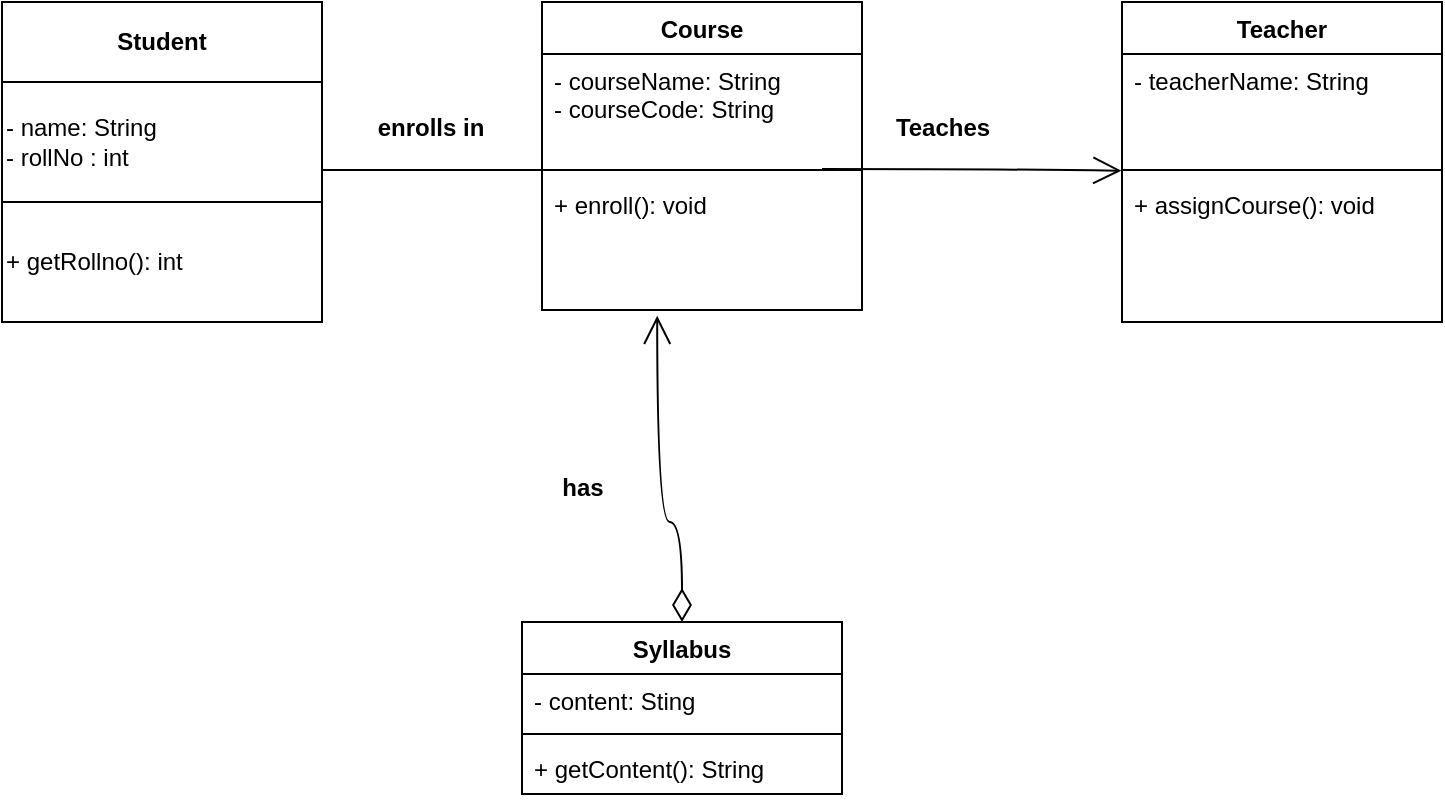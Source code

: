 <mxfile version="27.0.9">
  <diagram id="C5RBs43oDa-KdzZeNtuy" name="Page-1">
    <mxGraphModel dx="992" dy="551" grid="1" gridSize="10" guides="1" tooltips="1" connect="1" arrows="1" fold="1" page="1" pageScale="1" pageWidth="827" pageHeight="1169" math="0" shadow="0">
      <root>
        <mxCell id="WIyWlLk6GJQsqaUBKTNV-0" />
        <mxCell id="WIyWlLk6GJQsqaUBKTNV-1" parent="WIyWlLk6GJQsqaUBKTNV-0" />
        <mxCell id="WPaJV7UruzwQLS_bsCFg-2" value="&lt;b&gt;Student&lt;/b&gt;" style="rounded=0;whiteSpace=wrap;html=1;" vertex="1" parent="WIyWlLk6GJQsqaUBKTNV-1">
          <mxGeometry x="70" y="180" width="160" height="40" as="geometry" />
        </mxCell>
        <mxCell id="WPaJV7UruzwQLS_bsCFg-3" value="- name: String&amp;nbsp;&lt;div&gt;- rollNo : int&lt;/div&gt;" style="rounded=0;whiteSpace=wrap;html=1;align=left;" vertex="1" parent="WIyWlLk6GJQsqaUBKTNV-1">
          <mxGeometry x="70" y="220" width="160" height="60" as="geometry" />
        </mxCell>
        <mxCell id="WPaJV7UruzwQLS_bsCFg-24" value="&lt;div&gt;+ getRollno(): int&lt;/div&gt;" style="rounded=0;whiteSpace=wrap;html=1;align=left;" vertex="1" parent="WIyWlLk6GJQsqaUBKTNV-1">
          <mxGeometry x="70" y="280" width="160" height="60" as="geometry" />
        </mxCell>
        <mxCell id="WPaJV7UruzwQLS_bsCFg-25" value="" style="line;strokeWidth=1;fillColor=none;align=left;verticalAlign=middle;spacingTop=-1;spacingLeft=3;spacingRight=3;rotatable=0;labelPosition=right;points=[];portConstraint=eastwest;strokeColor=inherit;" vertex="1" parent="WIyWlLk6GJQsqaUBKTNV-1">
          <mxGeometry x="230" y="260" width="110" height="8" as="geometry" />
        </mxCell>
        <mxCell id="WPaJV7UruzwQLS_bsCFg-26" value="Course" style="swimlane;fontStyle=1;align=center;verticalAlign=top;childLayout=stackLayout;horizontal=1;startSize=26;horizontalStack=0;resizeParent=1;resizeParentMax=0;resizeLast=0;collapsible=1;marginBottom=0;whiteSpace=wrap;html=1;" vertex="1" parent="WIyWlLk6GJQsqaUBKTNV-1">
          <mxGeometry x="340" y="180" width="160" height="154" as="geometry" />
        </mxCell>
        <mxCell id="WPaJV7UruzwQLS_bsCFg-27" value="- courseName: String&lt;div&gt;- courseCode: String&lt;/div&gt;" style="text;strokeColor=none;fillColor=none;align=left;verticalAlign=top;spacingLeft=4;spacingRight=4;overflow=hidden;rotatable=0;points=[[0,0.5],[1,0.5]];portConstraint=eastwest;whiteSpace=wrap;html=1;" vertex="1" parent="WPaJV7UruzwQLS_bsCFg-26">
          <mxGeometry y="26" width="160" height="54" as="geometry" />
        </mxCell>
        <mxCell id="WPaJV7UruzwQLS_bsCFg-28" value="" style="line;strokeWidth=1;fillColor=none;align=left;verticalAlign=middle;spacingTop=-1;spacingLeft=3;spacingRight=3;rotatable=0;labelPosition=right;points=[];portConstraint=eastwest;strokeColor=inherit;" vertex="1" parent="WPaJV7UruzwQLS_bsCFg-26">
          <mxGeometry y="80" width="160" height="8" as="geometry" />
        </mxCell>
        <mxCell id="WPaJV7UruzwQLS_bsCFg-29" value="+ enroll(): void" style="text;strokeColor=none;fillColor=none;align=left;verticalAlign=top;spacingLeft=4;spacingRight=4;overflow=hidden;rotatable=0;points=[[0,0.5],[1,0.5]];portConstraint=eastwest;whiteSpace=wrap;html=1;" vertex="1" parent="WPaJV7UruzwQLS_bsCFg-26">
          <mxGeometry y="88" width="160" height="66" as="geometry" />
        </mxCell>
        <mxCell id="WPaJV7UruzwQLS_bsCFg-30" value="enrolls in" style="text;align=center;fontStyle=1;verticalAlign=middle;spacingLeft=3;spacingRight=3;strokeColor=none;rotatable=0;points=[[0,0.5],[1,0.5]];portConstraint=eastwest;html=1;" vertex="1" parent="WIyWlLk6GJQsqaUBKTNV-1">
          <mxGeometry x="244" y="230" width="80" height="26" as="geometry" />
        </mxCell>
        <mxCell id="WPaJV7UruzwQLS_bsCFg-33" value="" style="endArrow=open;endFill=1;endSize=12;html=1;rounded=0;fontSize=12;curved=1;entryX=-0.002;entryY=1.081;entryDx=0;entryDy=0;entryPerimeter=0;" edge="1" parent="WIyWlLk6GJQsqaUBKTNV-1" target="WPaJV7UruzwQLS_bsCFg-35">
          <mxGeometry width="160" relative="1" as="geometry">
            <mxPoint x="480" y="263.5" as="sourcePoint" />
            <mxPoint x="590" y="264" as="targetPoint" />
            <Array as="points">
              <mxPoint x="570" y="263.5" />
            </Array>
          </mxGeometry>
        </mxCell>
        <mxCell id="WPaJV7UruzwQLS_bsCFg-34" value="Teacher" style="swimlane;fontStyle=1;align=center;verticalAlign=top;childLayout=stackLayout;horizontal=1;startSize=26;horizontalStack=0;resizeParent=1;resizeParentMax=0;resizeLast=0;collapsible=1;marginBottom=0;whiteSpace=wrap;html=1;" vertex="1" parent="WIyWlLk6GJQsqaUBKTNV-1">
          <mxGeometry x="630" y="180" width="160" height="160" as="geometry" />
        </mxCell>
        <mxCell id="WPaJV7UruzwQLS_bsCFg-35" value="- teacherName: String" style="text;strokeColor=none;fillColor=none;align=left;verticalAlign=top;spacingLeft=4;spacingRight=4;overflow=hidden;rotatable=0;points=[[0,0.5],[1,0.5]];portConstraint=eastwest;whiteSpace=wrap;html=1;" vertex="1" parent="WPaJV7UruzwQLS_bsCFg-34">
          <mxGeometry y="26" width="160" height="54" as="geometry" />
        </mxCell>
        <mxCell id="WPaJV7UruzwQLS_bsCFg-36" value="" style="line;strokeWidth=1;fillColor=none;align=left;verticalAlign=middle;spacingTop=-1;spacingLeft=3;spacingRight=3;rotatable=0;labelPosition=right;points=[];portConstraint=eastwest;strokeColor=inherit;" vertex="1" parent="WPaJV7UruzwQLS_bsCFg-34">
          <mxGeometry y="80" width="160" height="8" as="geometry" />
        </mxCell>
        <mxCell id="WPaJV7UruzwQLS_bsCFg-37" value="+ assignCourse(): void&amp;nbsp; &amp;nbsp;" style="text;strokeColor=none;fillColor=none;align=left;verticalAlign=top;spacingLeft=4;spacingRight=4;overflow=hidden;rotatable=0;points=[[0,0.5],[1,0.5]];portConstraint=eastwest;whiteSpace=wrap;html=1;" vertex="1" parent="WPaJV7UruzwQLS_bsCFg-34">
          <mxGeometry y="88" width="160" height="72" as="geometry" />
        </mxCell>
        <mxCell id="WPaJV7UruzwQLS_bsCFg-38" value="Teaches" style="text;align=center;fontStyle=1;verticalAlign=middle;spacingLeft=3;spacingRight=3;strokeColor=none;rotatable=0;points=[[0,0.5],[1,0.5]];portConstraint=eastwest;html=1;" vertex="1" parent="WIyWlLk6GJQsqaUBKTNV-1">
          <mxGeometry x="500" y="230" width="80" height="26" as="geometry" />
        </mxCell>
        <mxCell id="WPaJV7UruzwQLS_bsCFg-39" value="" style="endArrow=open;html=1;endSize=12;startArrow=diamondThin;startSize=14;startFill=0;edgeStyle=orthogonalEdgeStyle;align=left;verticalAlign=bottom;rounded=0;fontSize=12;curved=1;entryX=0.36;entryY=1.044;entryDx=0;entryDy=0;entryPerimeter=0;exitX=0.5;exitY=0;exitDx=0;exitDy=0;" edge="1" parent="WIyWlLk6GJQsqaUBKTNV-1" source="WPaJV7UruzwQLS_bsCFg-42" target="WPaJV7UruzwQLS_bsCFg-29">
          <mxGeometry x="-0.25" y="80" relative="1" as="geometry">
            <mxPoint x="410" y="470" as="sourcePoint" />
            <mxPoint x="410" y="460" as="targetPoint" />
            <Array as="points">
              <mxPoint x="410" y="440" />
              <mxPoint x="398" y="440" />
            </Array>
            <mxPoint as="offset" />
          </mxGeometry>
        </mxCell>
        <mxCell id="WPaJV7UruzwQLS_bsCFg-42" value="Syllabus" style="swimlane;fontStyle=1;align=center;verticalAlign=top;childLayout=stackLayout;horizontal=1;startSize=26;horizontalStack=0;resizeParent=1;resizeParentMax=0;resizeLast=0;collapsible=1;marginBottom=0;whiteSpace=wrap;html=1;" vertex="1" parent="WIyWlLk6GJQsqaUBKTNV-1">
          <mxGeometry x="330" y="490" width="160" height="86" as="geometry" />
        </mxCell>
        <mxCell id="WPaJV7UruzwQLS_bsCFg-43" value="- content: Sting" style="text;strokeColor=none;fillColor=none;align=left;verticalAlign=top;spacingLeft=4;spacingRight=4;overflow=hidden;rotatable=0;points=[[0,0.5],[1,0.5]];portConstraint=eastwest;whiteSpace=wrap;html=1;" vertex="1" parent="WPaJV7UruzwQLS_bsCFg-42">
          <mxGeometry y="26" width="160" height="26" as="geometry" />
        </mxCell>
        <mxCell id="WPaJV7UruzwQLS_bsCFg-44" value="" style="line;strokeWidth=1;fillColor=none;align=left;verticalAlign=middle;spacingTop=-1;spacingLeft=3;spacingRight=3;rotatable=0;labelPosition=right;points=[];portConstraint=eastwest;strokeColor=inherit;" vertex="1" parent="WPaJV7UruzwQLS_bsCFg-42">
          <mxGeometry y="52" width="160" height="8" as="geometry" />
        </mxCell>
        <mxCell id="WPaJV7UruzwQLS_bsCFg-45" value="+ getContent(): String" style="text;strokeColor=none;fillColor=none;align=left;verticalAlign=top;spacingLeft=4;spacingRight=4;overflow=hidden;rotatable=0;points=[[0,0.5],[1,0.5]];portConstraint=eastwest;whiteSpace=wrap;html=1;" vertex="1" parent="WPaJV7UruzwQLS_bsCFg-42">
          <mxGeometry y="60" width="160" height="26" as="geometry" />
        </mxCell>
        <mxCell id="WPaJV7UruzwQLS_bsCFg-47" value="has" style="text;align=center;fontStyle=1;verticalAlign=middle;spacingLeft=3;spacingRight=3;strokeColor=none;rotatable=0;points=[[0,0.5],[1,0.5]];portConstraint=eastwest;html=1;" vertex="1" parent="WIyWlLk6GJQsqaUBKTNV-1">
          <mxGeometry x="320" y="410" width="80" height="26" as="geometry" />
        </mxCell>
      </root>
    </mxGraphModel>
  </diagram>
</mxfile>
